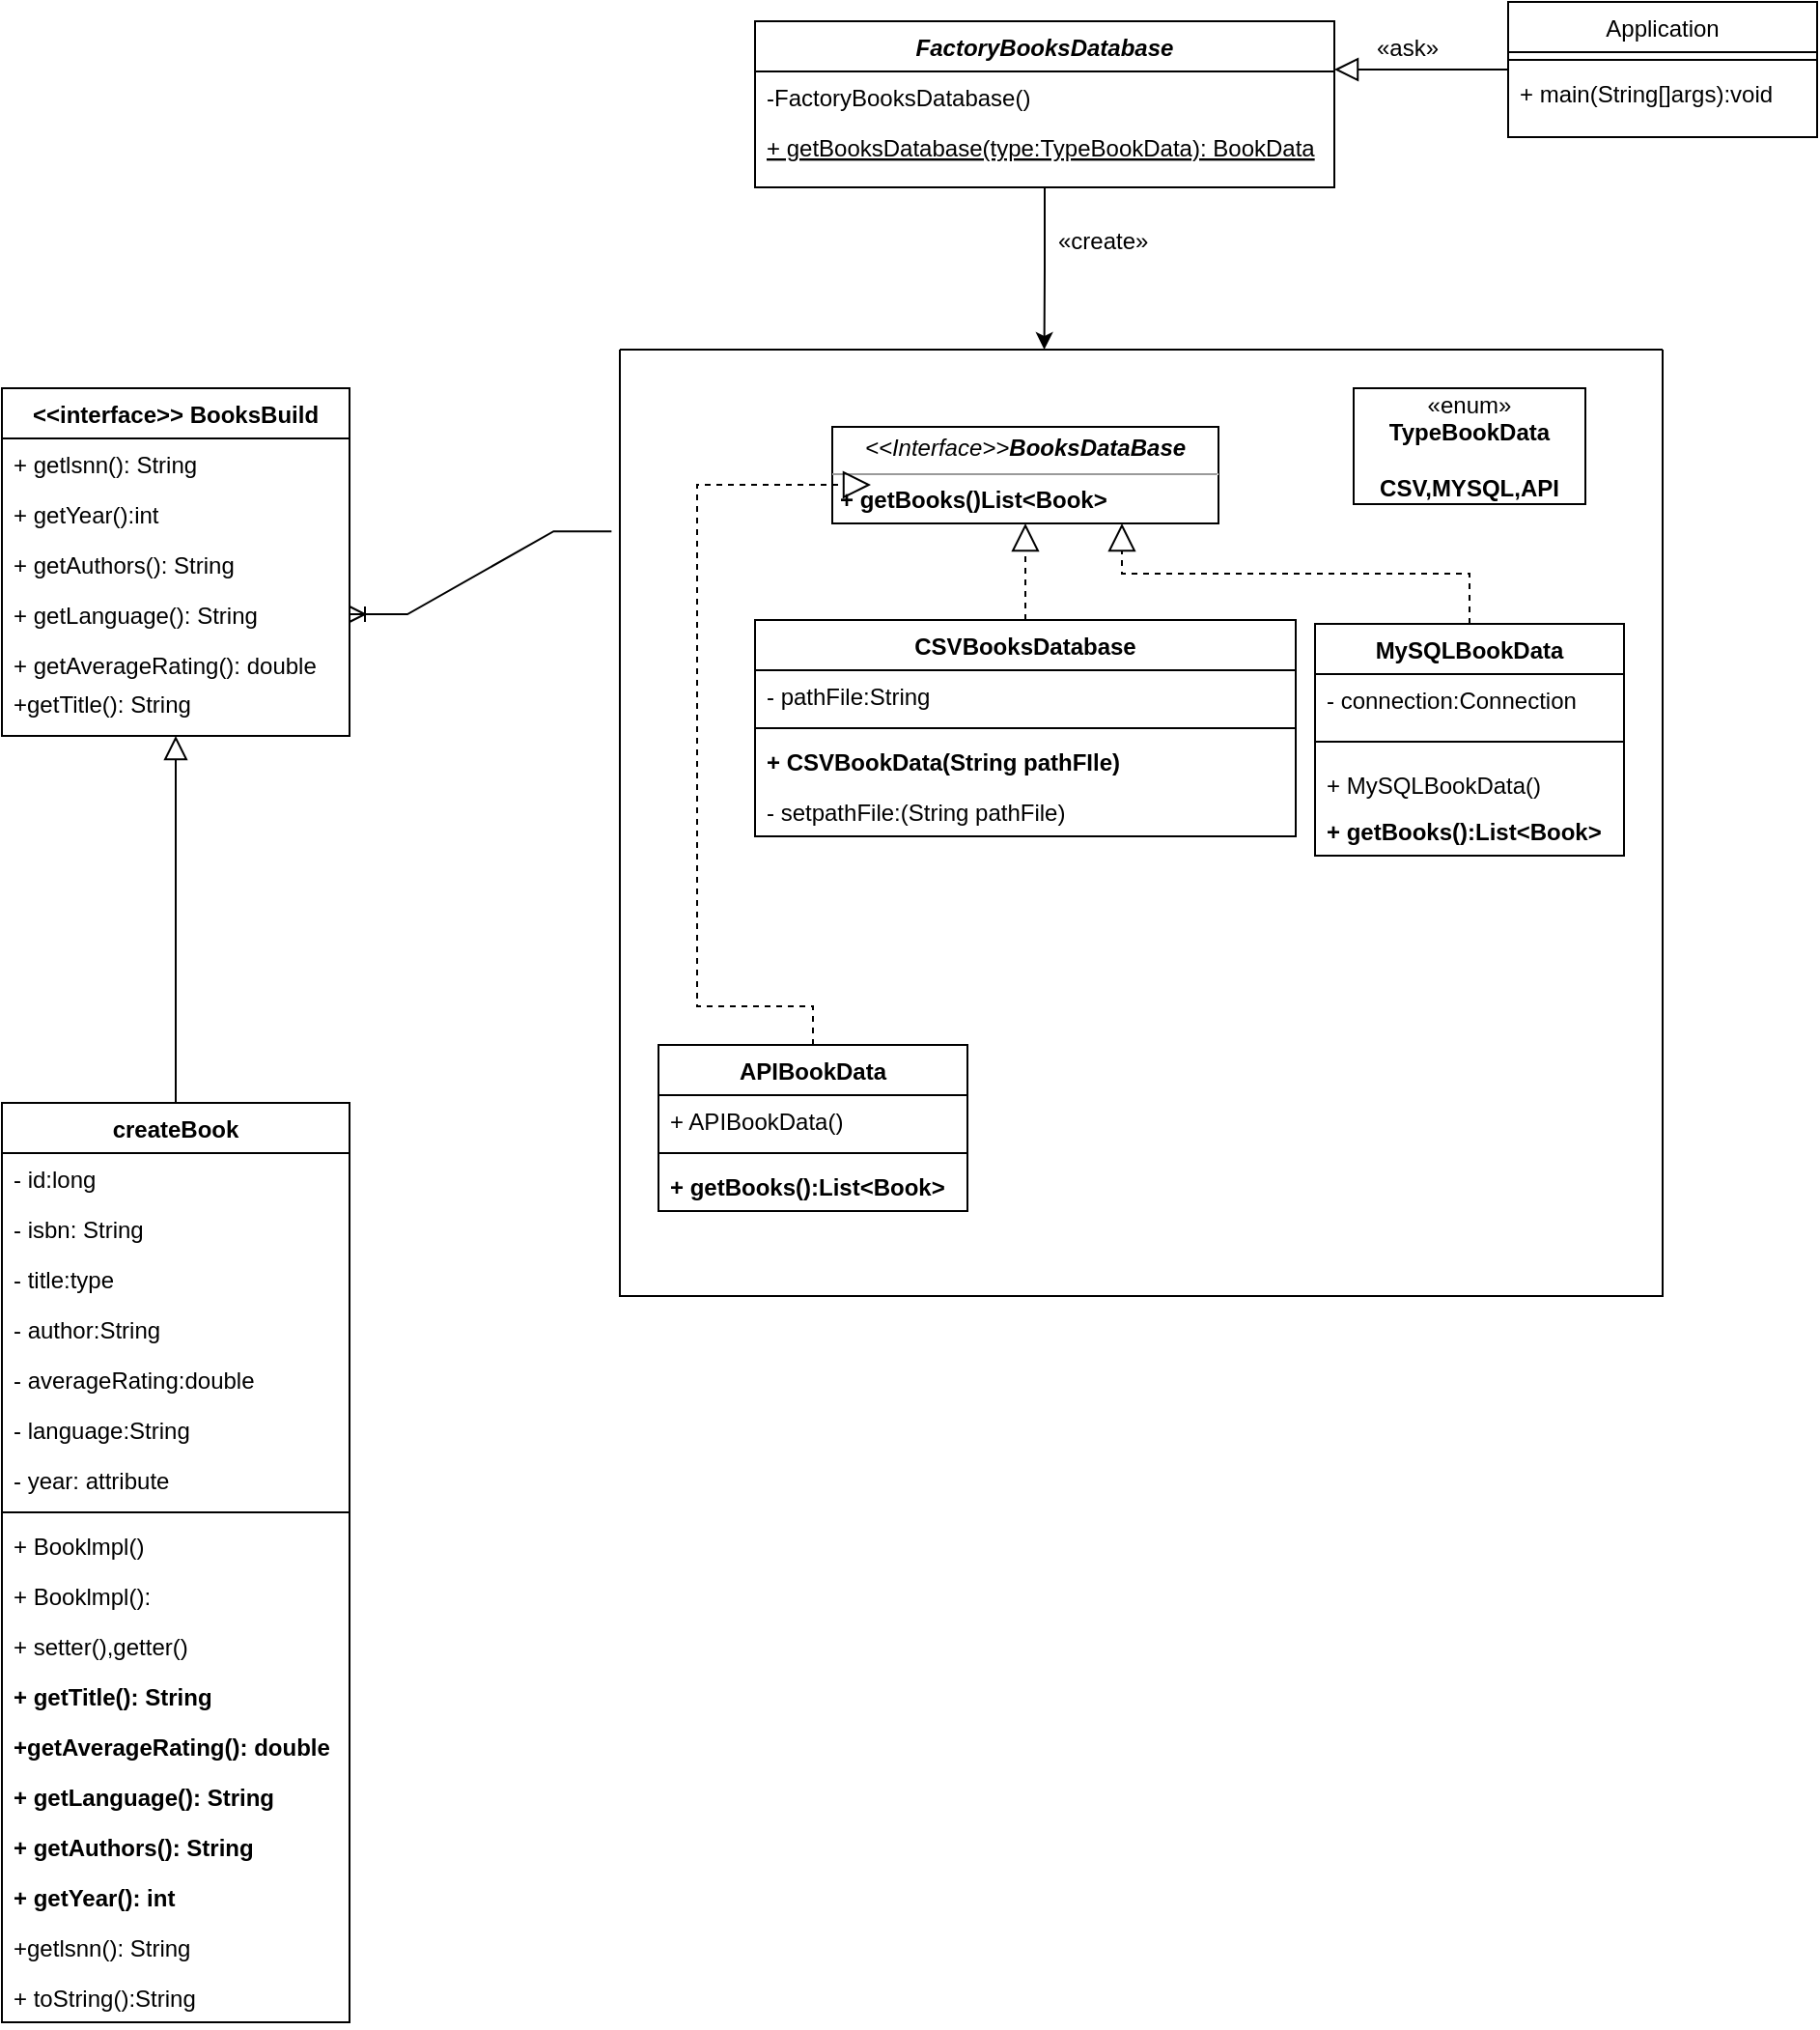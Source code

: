 <mxfile version="22.1.0" type="github">
  <diagram id="C5RBs43oDa-KdzZeNtuy" name="Page-1">
    <mxGraphModel dx="1877" dy="534" grid="1" gridSize="10" guides="1" tooltips="1" connect="1" arrows="1" fold="1" page="1" pageScale="1" pageWidth="827" pageHeight="1169" math="0" shadow="0">
      <root>
        <mxCell id="WIyWlLk6GJQsqaUBKTNV-0" />
        <mxCell id="WIyWlLk6GJQsqaUBKTNV-1" parent="WIyWlLk6GJQsqaUBKTNV-0" />
        <mxCell id="zkfFHV4jXpPFQw0GAbJ--0" value="FactoryBooksDatabase" style="swimlane;fontStyle=3;align=center;verticalAlign=top;childLayout=stackLayout;horizontal=1;startSize=26;horizontalStack=0;resizeParent=1;resizeLast=0;collapsible=1;marginBottom=0;rounded=0;shadow=0;strokeWidth=1;" parent="WIyWlLk6GJQsqaUBKTNV-1" vertex="1">
          <mxGeometry x="180" y="110" width="300" height="86" as="geometry">
            <mxRectangle x="230" y="140" width="160" height="26" as="alternateBounds" />
          </mxGeometry>
        </mxCell>
        <mxCell id="zkfFHV4jXpPFQw0GAbJ--1" value="-FactoryBooksDatabase()" style="text;align=left;verticalAlign=top;spacingLeft=4;spacingRight=4;overflow=hidden;rotatable=0;points=[[0,0.5],[1,0.5]];portConstraint=eastwest;" parent="zkfFHV4jXpPFQw0GAbJ--0" vertex="1">
          <mxGeometry y="26" width="300" height="26" as="geometry" />
        </mxCell>
        <mxCell id="zkfFHV4jXpPFQw0GAbJ--2" value="+ getBooksDatabase(type:TypeBookData): BookData" style="text;align=left;verticalAlign=top;spacingLeft=4;spacingRight=4;overflow=hidden;rotatable=0;points=[[0,0.5],[1,0.5]];portConstraint=eastwest;rounded=0;shadow=0;html=0;fontStyle=4" parent="zkfFHV4jXpPFQw0GAbJ--0" vertex="1">
          <mxGeometry y="52" width="300" height="26" as="geometry" />
        </mxCell>
        <mxCell id="zkfFHV4jXpPFQw0GAbJ--6" value="createBook" style="swimlane;fontStyle=1;align=center;verticalAlign=top;childLayout=stackLayout;horizontal=1;startSize=26;horizontalStack=0;resizeParent=1;resizeLast=0;collapsible=1;marginBottom=0;rounded=0;shadow=0;strokeWidth=1;" parent="WIyWlLk6GJQsqaUBKTNV-1" vertex="1">
          <mxGeometry x="-210" y="670" width="180" height="476" as="geometry">
            <mxRectangle x="130" y="380" width="160" height="26" as="alternateBounds" />
          </mxGeometry>
        </mxCell>
        <mxCell id="zkfFHV4jXpPFQw0GAbJ--7" value="- id:long" style="text;align=left;verticalAlign=top;spacingLeft=4;spacingRight=4;overflow=hidden;rotatable=0;points=[[0,0.5],[1,0.5]];portConstraint=eastwest;" parent="zkfFHV4jXpPFQw0GAbJ--6" vertex="1">
          <mxGeometry y="26" width="180" height="26" as="geometry" />
        </mxCell>
        <mxCell id="9Iw3cDqDPR6rvtyj7lzA-2" value="- isbn: String" style="text;align=left;verticalAlign=top;spacingLeft=4;spacingRight=4;overflow=hidden;rotatable=0;points=[[0,0.5],[1,0.5]];portConstraint=eastwest;rounded=0;shadow=0;html=0;" parent="zkfFHV4jXpPFQw0GAbJ--6" vertex="1">
          <mxGeometry y="52" width="180" height="26" as="geometry" />
        </mxCell>
        <mxCell id="9Iw3cDqDPR6rvtyj7lzA-4" value="- title:type" style="text;align=left;verticalAlign=top;spacingLeft=4;spacingRight=4;overflow=hidden;rotatable=0;points=[[0,0.5],[1,0.5]];portConstraint=eastwest;rounded=0;shadow=0;html=0;" parent="zkfFHV4jXpPFQw0GAbJ--6" vertex="1">
          <mxGeometry y="78" width="180" height="26" as="geometry" />
        </mxCell>
        <mxCell id="9Iw3cDqDPR6rvtyj7lzA-6" value="- author:String" style="text;align=left;verticalAlign=top;spacingLeft=4;spacingRight=4;overflow=hidden;rotatable=0;points=[[0,0.5],[1,0.5]];portConstraint=eastwest;rounded=0;shadow=0;html=0;" parent="zkfFHV4jXpPFQw0GAbJ--6" vertex="1">
          <mxGeometry y="104" width="180" height="26" as="geometry" />
        </mxCell>
        <mxCell id="9Iw3cDqDPR6rvtyj7lzA-5" value="- averageRating:double" style="text;align=left;verticalAlign=top;spacingLeft=4;spacingRight=4;overflow=hidden;rotatable=0;points=[[0,0.5],[1,0.5]];portConstraint=eastwest;rounded=0;shadow=0;html=0;" parent="zkfFHV4jXpPFQw0GAbJ--6" vertex="1">
          <mxGeometry y="130" width="180" height="26" as="geometry" />
        </mxCell>
        <mxCell id="9Iw3cDqDPR6rvtyj7lzA-3" value="- language:String" style="text;align=left;verticalAlign=top;spacingLeft=4;spacingRight=4;overflow=hidden;rotatable=0;points=[[0,0.5],[1,0.5]];portConstraint=eastwest;rounded=0;shadow=0;html=0;" parent="zkfFHV4jXpPFQw0GAbJ--6" vertex="1">
          <mxGeometry y="156" width="180" height="26" as="geometry" />
        </mxCell>
        <mxCell id="zkfFHV4jXpPFQw0GAbJ--8" value="- year: attribute" style="text;align=left;verticalAlign=top;spacingLeft=4;spacingRight=4;overflow=hidden;rotatable=0;points=[[0,0.5],[1,0.5]];portConstraint=eastwest;rounded=0;shadow=0;html=0;" parent="zkfFHV4jXpPFQw0GAbJ--6" vertex="1">
          <mxGeometry y="182" width="180" height="26" as="geometry" />
        </mxCell>
        <mxCell id="zkfFHV4jXpPFQw0GAbJ--9" value="" style="line;html=1;strokeWidth=1;align=left;verticalAlign=middle;spacingTop=-1;spacingLeft=3;spacingRight=3;rotatable=0;labelPosition=right;points=[];portConstraint=eastwest;" parent="zkfFHV4jXpPFQw0GAbJ--6" vertex="1">
          <mxGeometry y="208" width="180" height="8" as="geometry" />
        </mxCell>
        <mxCell id="zkfFHV4jXpPFQw0GAbJ--10" value="+ Booklmpl()" style="text;align=left;verticalAlign=top;spacingLeft=4;spacingRight=4;overflow=hidden;rotatable=0;points=[[0,0.5],[1,0.5]];portConstraint=eastwest;fontStyle=0" parent="zkfFHV4jXpPFQw0GAbJ--6" vertex="1">
          <mxGeometry y="216" width="180" height="26" as="geometry" />
        </mxCell>
        <mxCell id="zkfFHV4jXpPFQw0GAbJ--11" value="+ Booklmpl():" style="text;align=left;verticalAlign=top;spacingLeft=4;spacingRight=4;overflow=hidden;rotatable=0;points=[[0,0.5],[1,0.5]];portConstraint=eastwest;" parent="zkfFHV4jXpPFQw0GAbJ--6" vertex="1">
          <mxGeometry y="242" width="180" height="26" as="geometry" />
        </mxCell>
        <mxCell id="9Iw3cDqDPR6rvtyj7lzA-9" value="+ setter(),getter()" style="text;align=left;verticalAlign=top;spacingLeft=4;spacingRight=4;overflow=hidden;rotatable=0;points=[[0,0.5],[1,0.5]];portConstraint=eastwest;" parent="zkfFHV4jXpPFQw0GAbJ--6" vertex="1">
          <mxGeometry y="268" width="180" height="26" as="geometry" />
        </mxCell>
        <mxCell id="9Iw3cDqDPR6rvtyj7lzA-12" value="+ getTitle(): String" style="text;align=left;verticalAlign=top;spacingLeft=4;spacingRight=4;overflow=hidden;rotatable=0;points=[[0,0.5],[1,0.5]];portConstraint=eastwest;fontStyle=1" parent="zkfFHV4jXpPFQw0GAbJ--6" vertex="1">
          <mxGeometry y="294" width="180" height="26" as="geometry" />
        </mxCell>
        <mxCell id="9Iw3cDqDPR6rvtyj7lzA-14" value="+getAverageRating(): double" style="text;align=left;verticalAlign=top;spacingLeft=4;spacingRight=4;overflow=hidden;rotatable=0;points=[[0,0.5],[1,0.5]];portConstraint=eastwest;fontStyle=1" parent="zkfFHV4jXpPFQw0GAbJ--6" vertex="1">
          <mxGeometry y="320" width="180" height="26" as="geometry" />
        </mxCell>
        <mxCell id="9Iw3cDqDPR6rvtyj7lzA-13" value="+ getLanguage(): String" style="text;align=left;verticalAlign=top;spacingLeft=4;spacingRight=4;overflow=hidden;rotatable=0;points=[[0,0.5],[1,0.5]];portConstraint=eastwest;fontStyle=1" parent="zkfFHV4jXpPFQw0GAbJ--6" vertex="1">
          <mxGeometry y="346" width="180" height="26" as="geometry" />
        </mxCell>
        <mxCell id="9Iw3cDqDPR6rvtyj7lzA-11" value="+ getAuthors(): String" style="text;align=left;verticalAlign=top;spacingLeft=4;spacingRight=4;overflow=hidden;rotatable=0;points=[[0,0.5],[1,0.5]];portConstraint=eastwest;fontStyle=1" parent="zkfFHV4jXpPFQw0GAbJ--6" vertex="1">
          <mxGeometry y="372" width="180" height="26" as="geometry" />
        </mxCell>
        <mxCell id="9Iw3cDqDPR6rvtyj7lzA-10" value="+ getYear(): int" style="text;align=left;verticalAlign=top;spacingLeft=4;spacingRight=4;overflow=hidden;rotatable=0;points=[[0,0.5],[1,0.5]];portConstraint=eastwest;fontStyle=1" parent="zkfFHV4jXpPFQw0GAbJ--6" vertex="1">
          <mxGeometry y="398" width="180" height="26" as="geometry" />
        </mxCell>
        <mxCell id="9Iw3cDqDPR6rvtyj7lzA-8" value="+getlsnn(): String" style="text;align=left;verticalAlign=top;spacingLeft=4;spacingRight=4;overflow=hidden;rotatable=0;points=[[0,0.5],[1,0.5]];portConstraint=eastwest;" parent="zkfFHV4jXpPFQw0GAbJ--6" vertex="1">
          <mxGeometry y="424" width="180" height="26" as="geometry" />
        </mxCell>
        <mxCell id="9Iw3cDqDPR6rvtyj7lzA-7" value="+ toString():String" style="text;align=left;verticalAlign=top;spacingLeft=4;spacingRight=4;overflow=hidden;rotatable=0;points=[[0,0.5],[1,0.5]];portConstraint=eastwest;" parent="zkfFHV4jXpPFQw0GAbJ--6" vertex="1">
          <mxGeometry y="450" width="180" height="26" as="geometry" />
        </mxCell>
        <mxCell id="zkfFHV4jXpPFQw0GAbJ--12" value="" style="endArrow=block;endSize=10;endFill=0;shadow=0;strokeWidth=1;rounded=0;edgeStyle=elbowEdgeStyle;elbow=vertical;exitX=0.5;exitY=0;exitDx=0;exitDy=0;entryX=0.5;entryY=1;entryDx=0;entryDy=0;" parent="WIyWlLk6GJQsqaUBKTNV-1" source="zkfFHV4jXpPFQw0GAbJ--6" target="zkfFHV4jXpPFQw0GAbJ--17" edge="1">
          <mxGeometry width="160" relative="1" as="geometry">
            <mxPoint x="210" y="413" as="sourcePoint" />
            <mxPoint x="-139" y="590" as="targetPoint" />
            <Array as="points">
              <mxPoint x="-40" y="550" />
            </Array>
          </mxGeometry>
        </mxCell>
        <mxCell id="zkfFHV4jXpPFQw0GAbJ--13" value="Application&#xa;" style="swimlane;fontStyle=0;align=center;verticalAlign=top;childLayout=stackLayout;horizontal=1;startSize=26;horizontalStack=0;resizeParent=1;resizeLast=0;collapsible=1;marginBottom=0;rounded=0;shadow=0;strokeWidth=1;" parent="WIyWlLk6GJQsqaUBKTNV-1" vertex="1">
          <mxGeometry x="570" y="100" width="160" height="70" as="geometry">
            <mxRectangle x="340" y="380" width="170" height="26" as="alternateBounds" />
          </mxGeometry>
        </mxCell>
        <mxCell id="zkfFHV4jXpPFQw0GAbJ--15" value="" style="line;html=1;strokeWidth=1;align=left;verticalAlign=middle;spacingTop=-1;spacingLeft=3;spacingRight=3;rotatable=0;labelPosition=right;points=[];portConstraint=eastwest;" parent="zkfFHV4jXpPFQw0GAbJ--13" vertex="1">
          <mxGeometry y="26" width="160" height="8" as="geometry" />
        </mxCell>
        <mxCell id="8MLGDY-gT1dC0PnsXwUY-3" value="+ main(String[]args):void" style="text;strokeColor=none;fillColor=none;align=left;verticalAlign=top;spacingLeft=4;spacingRight=4;overflow=hidden;rotatable=0;points=[[0,0.5],[1,0.5]];portConstraint=eastwest;whiteSpace=wrap;html=1;" parent="zkfFHV4jXpPFQw0GAbJ--13" vertex="1">
          <mxGeometry y="34" width="160" height="26" as="geometry" />
        </mxCell>
        <mxCell id="zkfFHV4jXpPFQw0GAbJ--16" value="" style="endArrow=block;endSize=10;endFill=0;shadow=0;strokeWidth=1;rounded=0;edgeStyle=elbowEdgeStyle;elbow=vertical;exitX=0;exitY=0.5;exitDx=0;exitDy=0;" parent="WIyWlLk6GJQsqaUBKTNV-1" source="zkfFHV4jXpPFQw0GAbJ--13" target="zkfFHV4jXpPFQw0GAbJ--0" edge="1">
          <mxGeometry width="160" relative="1" as="geometry">
            <mxPoint x="210" y="373" as="sourcePoint" />
            <mxPoint x="310" y="271" as="targetPoint" />
          </mxGeometry>
        </mxCell>
        <mxCell id="zkfFHV4jXpPFQw0GAbJ--17" value="&lt;&lt;interface&gt;&gt; BooksBuild" style="swimlane;fontStyle=1;align=center;verticalAlign=top;childLayout=stackLayout;horizontal=1;startSize=26;horizontalStack=0;resizeParent=1;resizeLast=0;collapsible=1;marginBottom=0;rounded=0;shadow=0;strokeWidth=1;whiteSpace=wrap;" parent="WIyWlLk6GJQsqaUBKTNV-1" vertex="1">
          <mxGeometry x="-210" y="300" width="180" height="180" as="geometry">
            <mxRectangle x="550" y="140" width="160" height="26" as="alternateBounds" />
          </mxGeometry>
        </mxCell>
        <mxCell id="zkfFHV4jXpPFQw0GAbJ--18" value="+ getlsnn(): String" style="text;align=left;verticalAlign=top;spacingLeft=4;spacingRight=4;overflow=hidden;rotatable=0;points=[[0,0.5],[1,0.5]];portConstraint=eastwest;" parent="zkfFHV4jXpPFQw0GAbJ--17" vertex="1">
          <mxGeometry y="26" width="180" height="26" as="geometry" />
        </mxCell>
        <mxCell id="zkfFHV4jXpPFQw0GAbJ--19" value="+ getYear():int" style="text;align=left;verticalAlign=top;spacingLeft=4;spacingRight=4;overflow=hidden;rotatable=0;points=[[0,0.5],[1,0.5]];portConstraint=eastwest;rounded=0;shadow=0;html=0;" parent="zkfFHV4jXpPFQw0GAbJ--17" vertex="1">
          <mxGeometry y="52" width="180" height="26" as="geometry" />
        </mxCell>
        <mxCell id="zkfFHV4jXpPFQw0GAbJ--20" value="+ getAuthors(): String" style="text;align=left;verticalAlign=top;spacingLeft=4;spacingRight=4;overflow=hidden;rotatable=0;points=[[0,0.5],[1,0.5]];portConstraint=eastwest;rounded=0;shadow=0;html=0;" parent="zkfFHV4jXpPFQw0GAbJ--17" vertex="1">
          <mxGeometry y="78" width="180" height="26" as="geometry" />
        </mxCell>
        <mxCell id="zkfFHV4jXpPFQw0GAbJ--21" value="+ getLanguage(): String" style="text;align=left;verticalAlign=top;spacingLeft=4;spacingRight=4;overflow=hidden;rotatable=0;points=[[0,0.5],[1,0.5]];portConstraint=eastwest;rounded=0;shadow=0;html=0;" parent="zkfFHV4jXpPFQw0GAbJ--17" vertex="1">
          <mxGeometry y="104" width="180" height="26" as="geometry" />
        </mxCell>
        <mxCell id="zkfFHV4jXpPFQw0GAbJ--22" value="+ getAverageRating(): double" style="text;align=left;verticalAlign=top;spacingLeft=4;spacingRight=4;overflow=hidden;rotatable=0;points=[[0,0.5],[1,0.5]];portConstraint=eastwest;rounded=0;shadow=0;html=0;" parent="zkfFHV4jXpPFQw0GAbJ--17" vertex="1">
          <mxGeometry y="130" width="180" height="20" as="geometry" />
        </mxCell>
        <mxCell id="9Iw3cDqDPR6rvtyj7lzA-0" value="+getTitle(): String" style="text;align=left;verticalAlign=top;spacingLeft=4;spacingRight=4;overflow=hidden;rotatable=0;points=[[0,0.5],[1,0.5]];portConstraint=eastwest;rounded=0;shadow=0;html=0;" parent="zkfFHV4jXpPFQw0GAbJ--17" vertex="1">
          <mxGeometry y="150" width="180" height="20" as="geometry" />
        </mxCell>
        <mxCell id="8MLGDY-gT1dC0PnsXwUY-6" value="«create»" style="text;whiteSpace=wrap;html=1;" parent="WIyWlLk6GJQsqaUBKTNV-1" vertex="1">
          <mxGeometry x="335" y="210" width="90" height="40" as="geometry" />
        </mxCell>
        <mxCell id="8MLGDY-gT1dC0PnsXwUY-8" value="" style="swimlane;startSize=0;" parent="WIyWlLk6GJQsqaUBKTNV-1" vertex="1">
          <mxGeometry x="110" y="280" width="540" height="490" as="geometry" />
        </mxCell>
        <mxCell id="8MLGDY-gT1dC0PnsXwUY-11" value="«enum»&lt;br&gt;&lt;b&gt;TypeBookData&lt;br&gt;&lt;br&gt;CSV,MYSQL,API&lt;br&gt;&lt;/b&gt;" style="html=1;whiteSpace=wrap;" parent="8MLGDY-gT1dC0PnsXwUY-8" vertex="1">
          <mxGeometry x="380" y="20" width="120" height="60" as="geometry" />
        </mxCell>
        <mxCell id="8MLGDY-gT1dC0PnsXwUY-12" value="MySQLBookData" style="swimlane;fontStyle=1;align=center;verticalAlign=top;childLayout=stackLayout;horizontal=1;startSize=26;horizontalStack=0;resizeParent=1;resizeParentMax=0;resizeLast=0;collapsible=1;marginBottom=0;whiteSpace=wrap;html=1;" parent="8MLGDY-gT1dC0PnsXwUY-8" vertex="1">
          <mxGeometry x="360" y="142" width="160" height="120" as="geometry" />
        </mxCell>
        <mxCell id="8MLGDY-gT1dC0PnsXwUY-13" value="- connection:Connection" style="text;strokeColor=none;fillColor=none;align=left;verticalAlign=top;spacingLeft=4;spacingRight=4;overflow=hidden;rotatable=0;points=[[0,0.5],[1,0.5]];portConstraint=eastwest;whiteSpace=wrap;html=1;" parent="8MLGDY-gT1dC0PnsXwUY-12" vertex="1">
          <mxGeometry y="26" width="160" height="26" as="geometry" />
        </mxCell>
        <mxCell id="8MLGDY-gT1dC0PnsXwUY-14" value="" style="line;strokeWidth=1;fillColor=none;align=left;verticalAlign=middle;spacingTop=-1;spacingLeft=3;spacingRight=3;rotatable=0;labelPosition=right;points=[];portConstraint=eastwest;strokeColor=inherit;" parent="8MLGDY-gT1dC0PnsXwUY-12" vertex="1">
          <mxGeometry y="52" width="160" height="18" as="geometry" />
        </mxCell>
        <mxCell id="8MLGDY-gT1dC0PnsXwUY-15" value="+ MySQLBookData()&lt;br&gt;" style="text;strokeColor=none;fillColor=none;align=left;verticalAlign=top;spacingLeft=4;spacingRight=4;overflow=hidden;rotatable=0;points=[[0,0.5],[1,0.5]];portConstraint=eastwest;whiteSpace=wrap;html=1;" parent="8MLGDY-gT1dC0PnsXwUY-12" vertex="1">
          <mxGeometry y="70" width="160" height="24" as="geometry" />
        </mxCell>
        <mxCell id="8MLGDY-gT1dC0PnsXwUY-20" value="&lt;b&gt;+ getBooks():List&amp;lt;Book&amp;gt;&lt;/b&gt;" style="text;strokeColor=none;fillColor=none;align=left;verticalAlign=top;spacingLeft=4;spacingRight=4;overflow=hidden;rotatable=0;points=[[0,0.5],[1,0.5]];portConstraint=eastwest;whiteSpace=wrap;html=1;" parent="8MLGDY-gT1dC0PnsXwUY-12" vertex="1">
          <mxGeometry y="94" width="160" height="26" as="geometry" />
        </mxCell>
        <mxCell id="8MLGDY-gT1dC0PnsXwUY-29" value="CSVBooksDatabase" style="swimlane;fontStyle=1;align=center;verticalAlign=top;childLayout=stackLayout;horizontal=1;startSize=26;horizontalStack=0;resizeParent=1;resizeParentMax=0;resizeLast=0;collapsible=1;marginBottom=0;whiteSpace=wrap;html=1;" parent="8MLGDY-gT1dC0PnsXwUY-8" vertex="1">
          <mxGeometry x="70" y="140" width="280" height="112" as="geometry" />
        </mxCell>
        <mxCell id="8MLGDY-gT1dC0PnsXwUY-30" value="- pathFile:String" style="text;strokeColor=none;fillColor=none;align=left;verticalAlign=top;spacingLeft=4;spacingRight=4;overflow=hidden;rotatable=0;points=[[0,0.5],[1,0.5]];portConstraint=eastwest;whiteSpace=wrap;html=1;" parent="8MLGDY-gT1dC0PnsXwUY-29" vertex="1">
          <mxGeometry y="26" width="280" height="26" as="geometry" />
        </mxCell>
        <mxCell id="8MLGDY-gT1dC0PnsXwUY-31" value="" style="line;strokeWidth=1;fillColor=none;align=left;verticalAlign=middle;spacingTop=-1;spacingLeft=3;spacingRight=3;rotatable=0;labelPosition=right;points=[];portConstraint=eastwest;strokeColor=inherit;" parent="8MLGDY-gT1dC0PnsXwUY-29" vertex="1">
          <mxGeometry y="52" width="280" height="8" as="geometry" />
        </mxCell>
        <mxCell id="8MLGDY-gT1dC0PnsXwUY-32" value="&lt;b style=&quot;border-color: var(--border-color);&quot;&gt;&lt;b style=&quot;border-color: var(--border-color);&quot;&gt;+ CSVBookData(String pathFIle)&lt;/b&gt;&lt;br style=&quot;border-color: var(--border-color);&quot;&gt;&lt;/b&gt;" style="text;strokeColor=none;fillColor=none;align=left;verticalAlign=top;spacingLeft=4;spacingRight=4;overflow=hidden;rotatable=0;points=[[0,0.5],[1,0.5]];portConstraint=eastwest;whiteSpace=wrap;html=1;" parent="8MLGDY-gT1dC0PnsXwUY-29" vertex="1">
          <mxGeometry y="60" width="280" height="26" as="geometry" />
        </mxCell>
        <mxCell id="Pvvdav1PG-bImOkEQG7M-0" value="- setpathFile:(String pathFile)" style="text;strokeColor=none;fillColor=none;align=left;verticalAlign=top;spacingLeft=4;spacingRight=4;overflow=hidden;rotatable=0;points=[[0,0.5],[1,0.5]];portConstraint=eastwest;whiteSpace=wrap;html=1;" vertex="1" parent="8MLGDY-gT1dC0PnsXwUY-29">
          <mxGeometry y="86" width="280" height="26" as="geometry" />
        </mxCell>
        <mxCell id="8MLGDY-gT1dC0PnsXwUY-33" value="APIBookData" style="swimlane;fontStyle=1;align=center;verticalAlign=top;childLayout=stackLayout;horizontal=1;startSize=26;horizontalStack=0;resizeParent=1;resizeParentMax=0;resizeLast=0;collapsible=1;marginBottom=0;whiteSpace=wrap;html=1;" parent="8MLGDY-gT1dC0PnsXwUY-8" vertex="1">
          <mxGeometry x="20" y="360" width="160" height="86" as="geometry" />
        </mxCell>
        <mxCell id="8MLGDY-gT1dC0PnsXwUY-34" value="+ APIBookData()" style="text;strokeColor=none;fillColor=none;align=left;verticalAlign=top;spacingLeft=4;spacingRight=4;overflow=hidden;rotatable=0;points=[[0,0.5],[1,0.5]];portConstraint=eastwest;whiteSpace=wrap;html=1;" parent="8MLGDY-gT1dC0PnsXwUY-33" vertex="1">
          <mxGeometry y="26" width="160" height="26" as="geometry" />
        </mxCell>
        <mxCell id="8MLGDY-gT1dC0PnsXwUY-35" value="" style="line;strokeWidth=1;fillColor=none;align=left;verticalAlign=middle;spacingTop=-1;spacingLeft=3;spacingRight=3;rotatable=0;labelPosition=right;points=[];portConstraint=eastwest;strokeColor=inherit;" parent="8MLGDY-gT1dC0PnsXwUY-33" vertex="1">
          <mxGeometry y="52" width="160" height="8" as="geometry" />
        </mxCell>
        <mxCell id="8MLGDY-gT1dC0PnsXwUY-36" value="&lt;b&gt;+ getBooks():List&amp;lt;Book&amp;gt;&lt;/b&gt;" style="text;strokeColor=none;fillColor=none;align=left;verticalAlign=top;spacingLeft=4;spacingRight=4;overflow=hidden;rotatable=0;points=[[0,0.5],[1,0.5]];portConstraint=eastwest;whiteSpace=wrap;html=1;" parent="8MLGDY-gT1dC0PnsXwUY-33" vertex="1">
          <mxGeometry y="60" width="160" height="26" as="geometry" />
        </mxCell>
        <mxCell id="8MLGDY-gT1dC0PnsXwUY-41" value="&lt;p style=&quot;margin:0px;margin-top:4px;text-align:center;&quot;&gt;&lt;i&gt;&amp;lt;&amp;lt;Interface&amp;gt;&amp;gt;&lt;b&gt;BooksDataBase&lt;/b&gt;&lt;/i&gt;&lt;br&gt;&lt;/p&gt;&lt;hr size=&quot;1&quot;&gt;&lt;p style=&quot;margin:0px;margin-left:4px;&quot;&gt;&lt;b&gt;+ getBooks()List&amp;lt;Book&amp;gt;&lt;/b&gt;&lt;br&gt;&lt;/p&gt;" style="verticalAlign=top;align=left;overflow=fill;fontSize=12;fontFamily=Helvetica;html=1;whiteSpace=wrap;" parent="8MLGDY-gT1dC0PnsXwUY-8" vertex="1">
          <mxGeometry x="110" y="40" width="200" height="50" as="geometry" />
        </mxCell>
        <mxCell id="8MLGDY-gT1dC0PnsXwUY-53" value="" style="endArrow=block;dashed=1;endFill=0;endSize=12;html=1;rounded=0;exitX=0.5;exitY=0;exitDx=0;exitDy=0;entryX=0.75;entryY=1;entryDx=0;entryDy=0;edgeStyle=orthogonalEdgeStyle;" parent="8MLGDY-gT1dC0PnsXwUY-8" source="8MLGDY-gT1dC0PnsXwUY-12" target="8MLGDY-gT1dC0PnsXwUY-41" edge="1">
          <mxGeometry width="160" relative="1" as="geometry">
            <mxPoint x="220" y="270" as="sourcePoint" />
            <mxPoint x="380" y="270" as="targetPoint" />
          </mxGeometry>
        </mxCell>
        <mxCell id="8MLGDY-gT1dC0PnsXwUY-55" value="" style="endArrow=block;dashed=1;endFill=0;endSize=12;html=1;rounded=0;exitX=0.5;exitY=0;exitDx=0;exitDy=0;entryX=0.5;entryY=1;entryDx=0;entryDy=0;" parent="8MLGDY-gT1dC0PnsXwUY-8" source="8MLGDY-gT1dC0PnsXwUY-29" target="8MLGDY-gT1dC0PnsXwUY-41" edge="1">
          <mxGeometry width="160" relative="1" as="geometry">
            <mxPoint x="220" y="270" as="sourcePoint" />
            <mxPoint x="380" y="270" as="targetPoint" />
          </mxGeometry>
        </mxCell>
        <mxCell id="8MLGDY-gT1dC0PnsXwUY-57" value="" style="endArrow=block;dashed=1;endFill=0;endSize=12;html=1;rounded=0;exitX=0.5;exitY=0;exitDx=0;exitDy=0;entryX=0;entryY=1;entryDx=0;entryDy=0;edgeStyle=orthogonalEdgeStyle;" parent="8MLGDY-gT1dC0PnsXwUY-8" source="8MLGDY-gT1dC0PnsXwUY-33" edge="1">
          <mxGeometry width="160" relative="1" as="geometry">
            <mxPoint x="120" y="340" as="sourcePoint" />
            <mxPoint x="130" y="70" as="targetPoint" />
            <Array as="points">
              <mxPoint x="100" y="340" />
              <mxPoint x="40" y="340" />
              <mxPoint x="40" y="70" />
            </Array>
          </mxGeometry>
        </mxCell>
        <mxCell id="8MLGDY-gT1dC0PnsXwUY-10" style="edgeStyle=orthogonalEdgeStyle;rounded=0;orthogonalLoop=1;jettySize=auto;html=1;exitX=0.5;exitY=1;exitDx=0;exitDy=0;entryX=0.407;entryY=0;entryDx=0;entryDy=0;entryPerimeter=0;" parent="WIyWlLk6GJQsqaUBKTNV-1" source="zkfFHV4jXpPFQw0GAbJ--0" target="8MLGDY-gT1dC0PnsXwUY-8" edge="1">
          <mxGeometry relative="1" as="geometry" />
        </mxCell>
        <mxCell id="8MLGDY-gT1dC0PnsXwUY-51" value="" style="edgeStyle=entityRelationEdgeStyle;fontSize=12;html=1;endArrow=ERoneToMany;rounded=0;exitX=-0.008;exitY=0.192;exitDx=0;exitDy=0;exitPerimeter=0;entryX=1;entryY=0.5;entryDx=0;entryDy=0;" parent="WIyWlLk6GJQsqaUBKTNV-1" source="8MLGDY-gT1dC0PnsXwUY-8" target="zkfFHV4jXpPFQw0GAbJ--21" edge="1">
          <mxGeometry width="100" height="100" relative="1" as="geometry">
            <mxPoint x="-10" y="470" as="sourcePoint" />
            <mxPoint x="90" y="370" as="targetPoint" />
          </mxGeometry>
        </mxCell>
        <mxCell id="9Iw3cDqDPR6rvtyj7lzA-16" value="«ask»" style="text;whiteSpace=wrap;html=1;" parent="WIyWlLk6GJQsqaUBKTNV-1" vertex="1">
          <mxGeometry x="500" y="110" width="90" height="40" as="geometry" />
        </mxCell>
      </root>
    </mxGraphModel>
  </diagram>
</mxfile>
